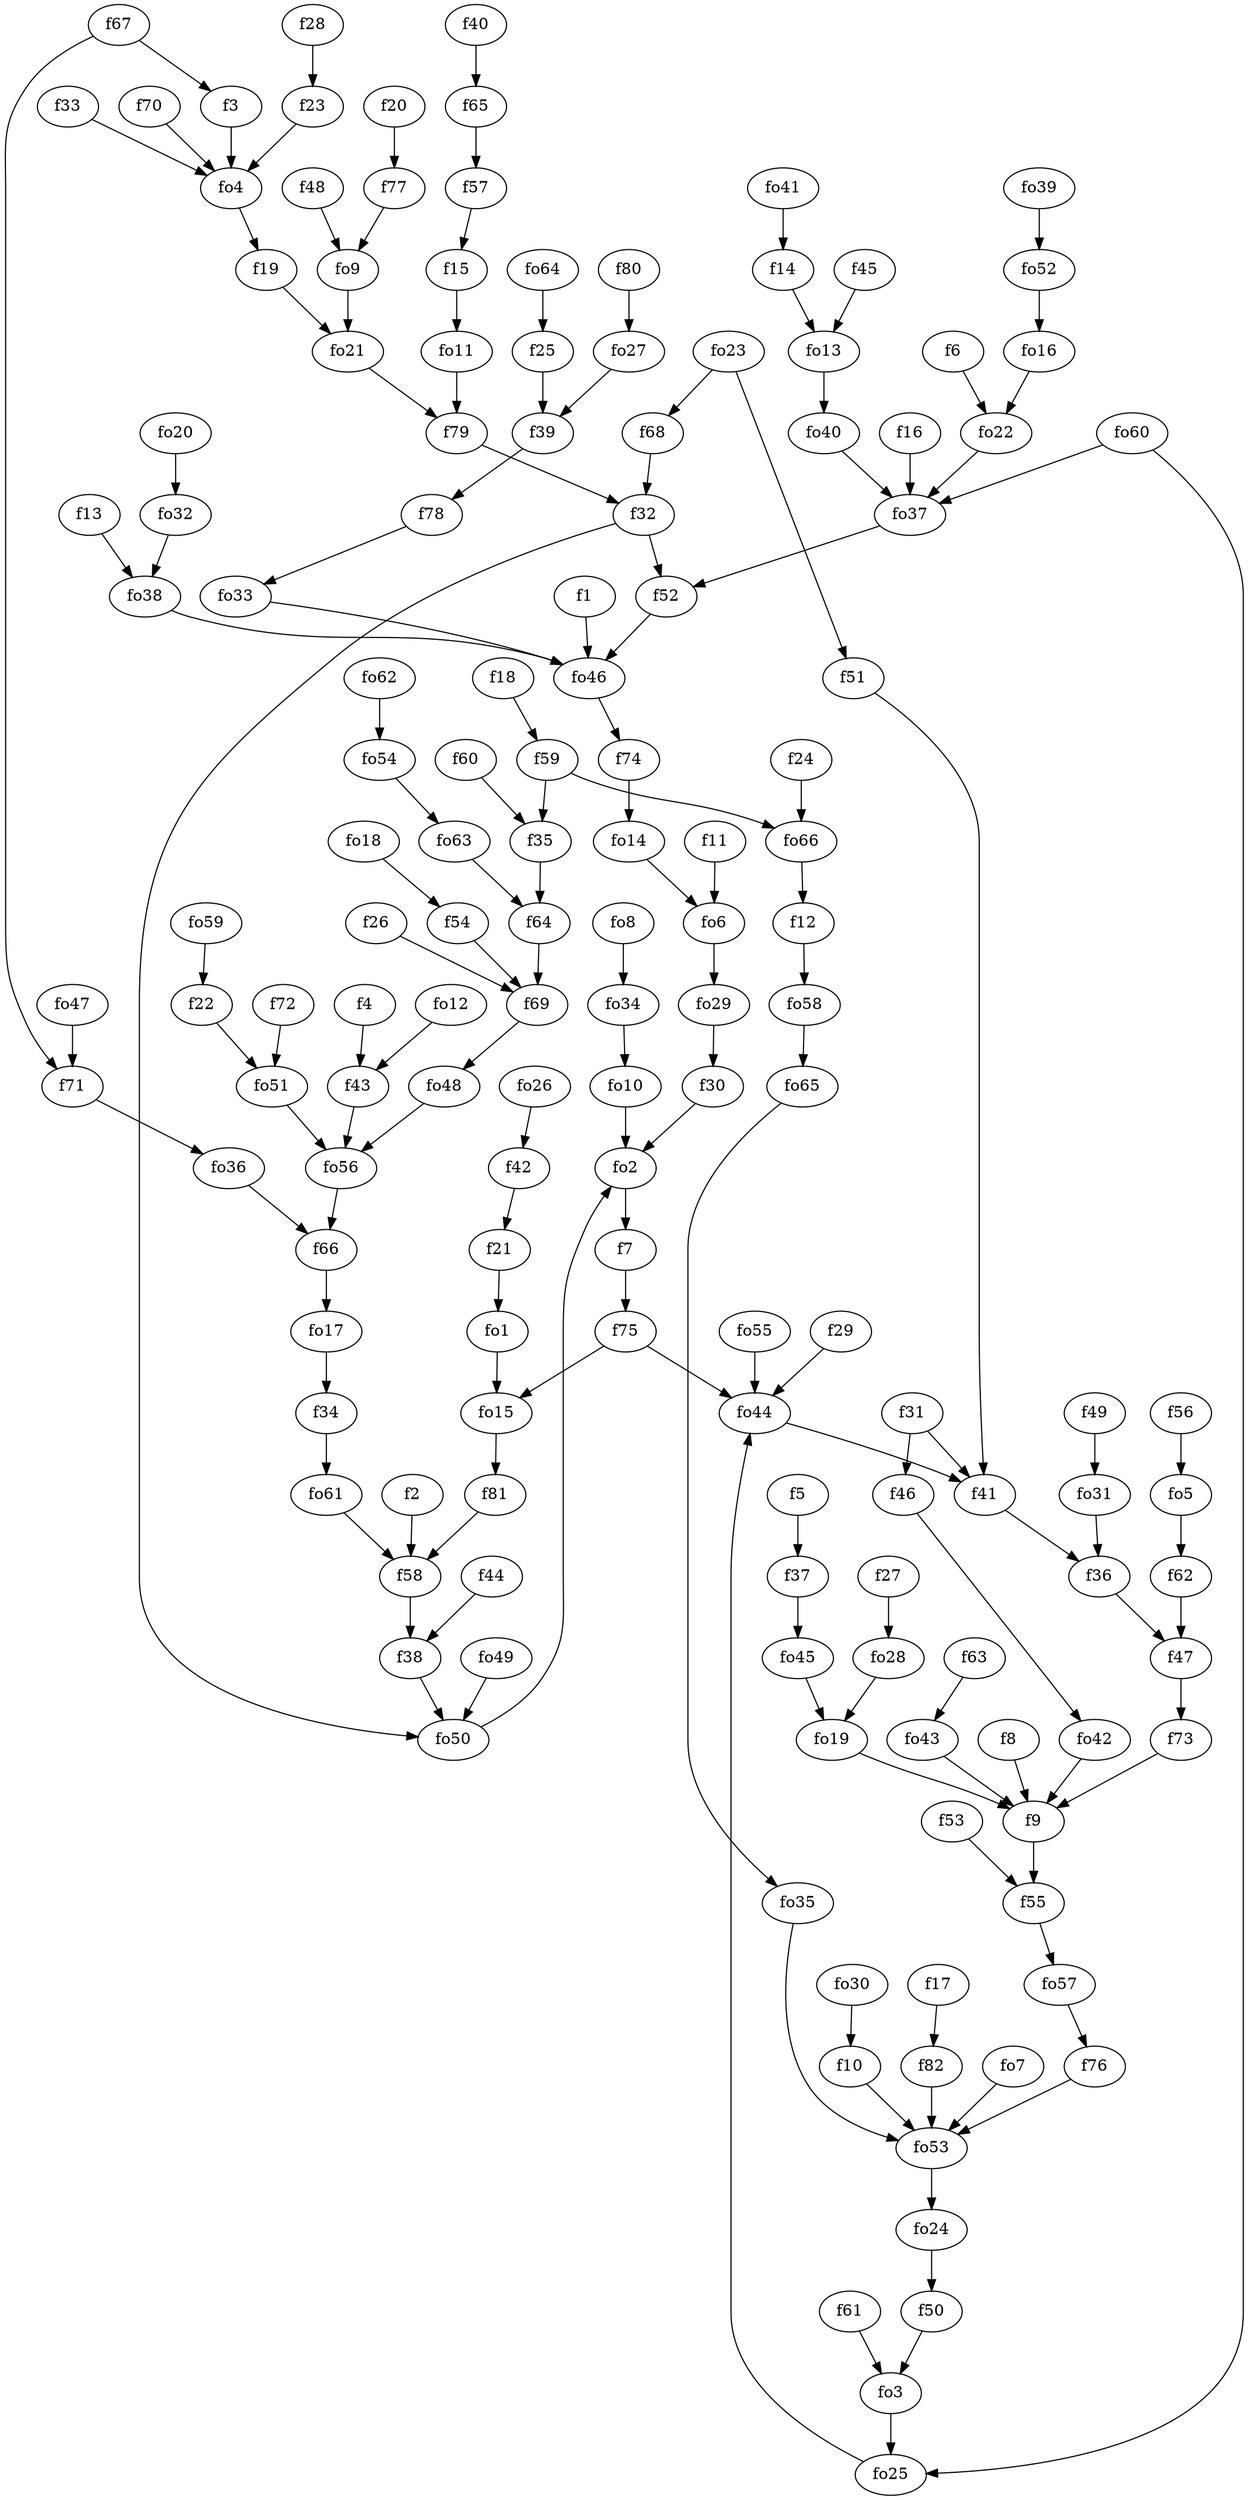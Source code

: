 strict digraph  {
f1;
f2;
f3;
f4;
f5;
f6;
f7;
f8;
f9;
f10;
f11;
f12;
f13;
f14;
f15;
f16;
f17;
f18;
f19;
f20;
f21;
f22;
f23;
f24;
f25;
f26;
f27;
f28;
f29;
f30;
f31;
f32;
f33;
f34;
f35;
f36;
f37;
f38;
f39;
f40;
f41;
f42;
f43;
f44;
f45;
f46;
f47;
f48;
f49;
f50;
f51;
f52;
f53;
f54;
f55;
f56;
f57;
f58;
f59;
f60;
f61;
f62;
f63;
f64;
f65;
f66;
f67;
f68;
f69;
f70;
f71;
f72;
f73;
f74;
f75;
f76;
f77;
f78;
f79;
f80;
f81;
f82;
fo1;
fo2;
fo3;
fo4;
fo5;
fo6;
fo7;
fo8;
fo9;
fo10;
fo11;
fo12;
fo13;
fo14;
fo15;
fo16;
fo17;
fo18;
fo19;
fo20;
fo21;
fo22;
fo23;
fo24;
fo25;
fo26;
fo27;
fo28;
fo29;
fo30;
fo31;
fo32;
fo33;
fo34;
fo35;
fo36;
fo37;
fo38;
fo39;
fo40;
fo41;
fo42;
fo43;
fo44;
fo45;
fo46;
fo47;
fo48;
fo49;
fo50;
fo51;
fo52;
fo53;
fo54;
fo55;
fo56;
fo57;
fo58;
fo59;
fo60;
fo61;
fo62;
fo63;
fo64;
fo65;
fo66;
f1 -> fo46  [weight=2];
f2 -> f58  [weight=2];
f3 -> fo4  [weight=2];
f4 -> f43  [weight=2];
f5 -> f37  [weight=2];
f6 -> fo22  [weight=2];
f7 -> f75  [weight=2];
f8 -> f9  [weight=2];
f9 -> f55  [weight=2];
f10 -> fo53  [weight=2];
f11 -> fo6  [weight=2];
f12 -> fo58  [weight=2];
f13 -> fo38  [weight=2];
f14 -> fo13  [weight=2];
f15 -> fo11  [weight=2];
f16 -> fo37  [weight=2];
f17 -> f82  [weight=2];
f18 -> f59  [weight=2];
f19 -> fo21  [weight=2];
f20 -> f77  [weight=2];
f21 -> fo1  [weight=2];
f22 -> fo51  [weight=2];
f23 -> fo4  [weight=2];
f24 -> fo66  [weight=2];
f25 -> f39  [weight=2];
f26 -> f69  [weight=2];
f27 -> fo28  [weight=2];
f28 -> f23  [weight=2];
f29 -> fo44  [weight=2];
f30 -> fo2  [weight=2];
f31 -> f46  [weight=2];
f31 -> f41  [weight=2];
f32 -> f52  [weight=2];
f32 -> fo50  [weight=2];
f33 -> fo4  [weight=2];
f34 -> fo61  [weight=2];
f35 -> f64  [weight=2];
f36 -> f47  [weight=2];
f37 -> fo45  [weight=2];
f38 -> fo50  [weight=2];
f39 -> f78  [weight=2];
f40 -> f65  [weight=2];
f41 -> f36  [weight=2];
f42 -> f21  [weight=2];
f43 -> fo56  [weight=2];
f44 -> f38  [weight=2];
f45 -> fo13  [weight=2];
f46 -> fo42  [weight=2];
f47 -> f73  [weight=2];
f48 -> fo9  [weight=2];
f49 -> fo31  [weight=2];
f50 -> fo3  [weight=2];
f51 -> f41  [weight=2];
f52 -> fo46  [weight=2];
f53 -> f55  [weight=2];
f54 -> f69  [weight=2];
f55 -> fo57  [weight=2];
f56 -> fo5  [weight=2];
f57 -> f15  [weight=2];
f58 -> f38  [weight=2];
f59 -> fo66  [weight=2];
f59 -> f35  [weight=2];
f60 -> f35  [weight=2];
f61 -> fo3  [weight=2];
f62 -> f47  [weight=2];
f63 -> fo43  [weight=2];
f64 -> f69  [weight=2];
f65 -> f57  [weight=2];
f66 -> fo17  [weight=2];
f67 -> f3  [weight=2];
f67 -> f71  [weight=2];
f68 -> f32  [weight=2];
f69 -> fo48  [weight=2];
f70 -> fo4  [weight=2];
f71 -> fo36  [weight=2];
f72 -> fo51  [weight=2];
f73 -> f9  [weight=2];
f74 -> fo14  [weight=2];
f75 -> fo15  [weight=2];
f75 -> fo44  [weight=2];
f76 -> fo53  [weight=2];
f77 -> fo9  [weight=2];
f78 -> fo33  [weight=2];
f79 -> f32  [weight=2];
f80 -> fo27  [weight=2];
f81 -> f58  [weight=2];
f82 -> fo53  [weight=2];
fo1 -> fo15  [weight=2];
fo2 -> f7  [weight=2];
fo3 -> fo25  [weight=2];
fo4 -> f19  [weight=2];
fo5 -> f62  [weight=2];
fo6 -> fo29  [weight=2];
fo7 -> fo53  [weight=2];
fo8 -> fo34  [weight=2];
fo9 -> fo21  [weight=2];
fo10 -> fo2  [weight=2];
fo11 -> f79  [weight=2];
fo12 -> f43  [weight=2];
fo13 -> fo40  [weight=2];
fo14 -> fo6  [weight=2];
fo15 -> f81  [weight=2];
fo16 -> fo22  [weight=2];
fo17 -> f34  [weight=2];
fo18 -> f54  [weight=2];
fo19 -> f9  [weight=2];
fo20 -> fo32  [weight=2];
fo21 -> f79  [weight=2];
fo22 -> fo37  [weight=2];
fo23 -> f51  [weight=2];
fo23 -> f68  [weight=2];
fo24 -> f50  [weight=2];
fo25 -> fo44  [weight=2];
fo26 -> f42  [weight=2];
fo27 -> f39  [weight=2];
fo28 -> fo19  [weight=2];
fo29 -> f30  [weight=2];
fo30 -> f10  [weight=2];
fo31 -> f36  [weight=2];
fo32 -> fo38  [weight=2];
fo33 -> fo46  [weight=2];
fo34 -> fo10  [weight=2];
fo35 -> fo53  [weight=2];
fo36 -> f66  [weight=2];
fo37 -> f52  [weight=2];
fo38 -> fo46  [weight=2];
fo39 -> fo52  [weight=2];
fo40 -> fo37  [weight=2];
fo41 -> f14  [weight=2];
fo42 -> f9  [weight=2];
fo43 -> f9  [weight=2];
fo44 -> f41  [weight=2];
fo45 -> fo19  [weight=2];
fo46 -> f74  [weight=2];
fo47 -> f71  [weight=2];
fo48 -> fo56  [weight=2];
fo49 -> fo50  [weight=2];
fo50 -> fo2  [weight=2];
fo51 -> fo56  [weight=2];
fo52 -> fo16  [weight=2];
fo53 -> fo24  [weight=2];
fo54 -> fo63  [weight=2];
fo55 -> fo44  [weight=2];
fo56 -> f66  [weight=2];
fo57 -> f76  [weight=2];
fo58 -> fo65  [weight=2];
fo59 -> f22  [weight=2];
fo60 -> fo37  [weight=2];
fo60 -> fo25  [weight=2];
fo61 -> f58  [weight=2];
fo62 -> fo54  [weight=2];
fo63 -> f64  [weight=2];
fo64 -> f25  [weight=2];
fo65 -> fo35  [weight=2];
fo66 -> f12  [weight=2];
}
